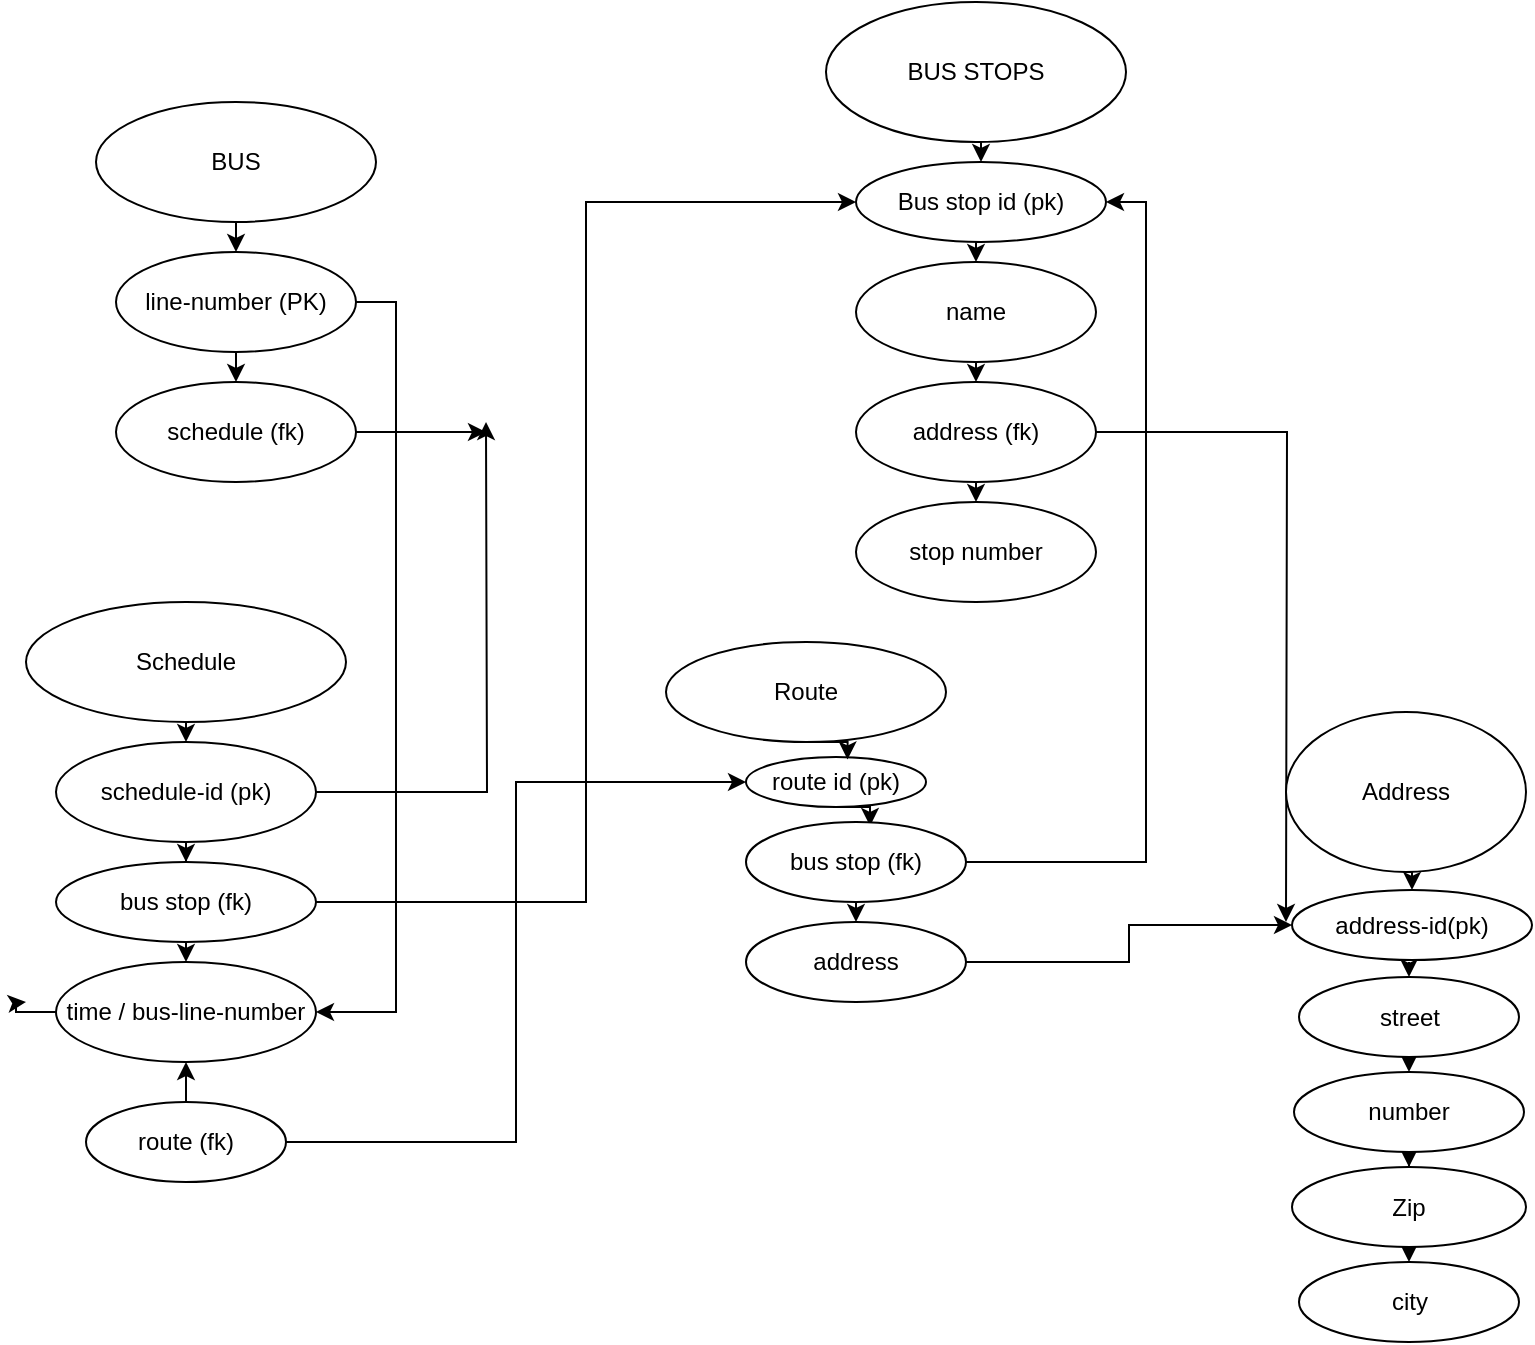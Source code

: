 <mxfile version="12.2.3" type="github" pages="1"><diagram id="4oBxgEv1Yzoye38rrfvR" name="Page-1"><mxGraphModel dx="1648" dy="727" grid="1" gridSize="10" guides="1" tooltips="1" connect="1" arrows="1" fold="1" page="1" pageScale="1" pageWidth="850" pageHeight="1100" math="0" shadow="0"><root><mxCell id="0"/><mxCell id="1" parent="0"/><mxCell id="WDQlLX3TylR9i9YnqKNe-39" style="edgeStyle=orthogonalEdgeStyle;rounded=0;orthogonalLoop=1;jettySize=auto;html=1;exitX=0.5;exitY=1;exitDx=0;exitDy=0;entryX=0.5;entryY=0;entryDx=0;entryDy=0;" parent="1" source="WDQlLX3TylR9i9YnqKNe-3" target="WDQlLX3TylR9i9YnqKNe-4" edge="1"><mxGeometry relative="1" as="geometry"/></mxCell><mxCell id="WDQlLX3TylR9i9YnqKNe-3" value="BUS" style="ellipse;whiteSpace=wrap;html=1;" parent="1" vertex="1"><mxGeometry x="85" y="50" width="140" height="60" as="geometry"/></mxCell><mxCell id="WDQlLX3TylR9i9YnqKNe-40" style="edgeStyle=orthogonalEdgeStyle;rounded=0;orthogonalLoop=1;jettySize=auto;html=1;exitX=0.5;exitY=1;exitDx=0;exitDy=0;entryX=0.5;entryY=0;entryDx=0;entryDy=0;" parent="1" source="WDQlLX3TylR9i9YnqKNe-4" target="WDQlLX3TylR9i9YnqKNe-5" edge="1"><mxGeometry relative="1" as="geometry"/></mxCell><mxCell id="WDQlLX3TylR9i9YnqKNe-45" style="edgeStyle=orthogonalEdgeStyle;rounded=0;orthogonalLoop=1;jettySize=auto;html=1;exitX=1;exitY=0.5;exitDx=0;exitDy=0;entryX=1;entryY=0.5;entryDx=0;entryDy=0;" parent="1" source="WDQlLX3TylR9i9YnqKNe-4" target="WDQlLX3TylR9i9YnqKNe-18" edge="1"><mxGeometry relative="1" as="geometry"/></mxCell><mxCell id="WDQlLX3TylR9i9YnqKNe-4" value="line-number (PK)" style="ellipse;whiteSpace=wrap;html=1;" parent="1" vertex="1"><mxGeometry x="95" y="125" width="120" height="50" as="geometry"/></mxCell><mxCell id="WDQlLX3TylR9i9YnqKNe-50" style="edgeStyle=orthogonalEdgeStyle;rounded=0;orthogonalLoop=1;jettySize=auto;html=1;exitX=1;exitY=0.5;exitDx=0;exitDy=0;" parent="1" source="WDQlLX3TylR9i9YnqKNe-5" edge="1"><mxGeometry relative="1" as="geometry"><mxPoint x="280" y="215" as="targetPoint"/></mxGeometry></mxCell><mxCell id="WDQlLX3TylR9i9YnqKNe-5" value="schedule (fk)" style="ellipse;whiteSpace=wrap;html=1;" parent="1" vertex="1"><mxGeometry x="95" y="190" width="120" height="50" as="geometry"/></mxCell><mxCell id="WDQlLX3TylR9i9YnqKNe-36" style="edgeStyle=orthogonalEdgeStyle;rounded=0;orthogonalLoop=1;jettySize=auto;html=1;exitX=0.5;exitY=1;exitDx=0;exitDy=0;entryX=0.5;entryY=0;entryDx=0;entryDy=0;" parent="1" source="WDQlLX3TylR9i9YnqKNe-46" target="WDQlLX3TylR9i9YnqKNe-7" edge="1"><mxGeometry relative="1" as="geometry"/></mxCell><mxCell id="WDQlLX3TylR9i9YnqKNe-6" value="BUS STOPS" style="ellipse;whiteSpace=wrap;html=1;" parent="1" vertex="1"><mxGeometry x="450" width="150" height="70" as="geometry"/></mxCell><mxCell id="WDQlLX3TylR9i9YnqKNe-37" style="edgeStyle=orthogonalEdgeStyle;rounded=0;orthogonalLoop=1;jettySize=auto;html=1;exitX=0.5;exitY=1;exitDx=0;exitDy=0;entryX=0.5;entryY=0;entryDx=0;entryDy=0;" parent="1" source="WDQlLX3TylR9i9YnqKNe-7" target="WDQlLX3TylR9i9YnqKNe-8" edge="1"><mxGeometry relative="1" as="geometry"/></mxCell><mxCell id="WDQlLX3TylR9i9YnqKNe-7" value="name" style="ellipse;whiteSpace=wrap;html=1;" parent="1" vertex="1"><mxGeometry x="465" y="130" width="120" height="50" as="geometry"/></mxCell><mxCell id="WDQlLX3TylR9i9YnqKNe-38" style="edgeStyle=orthogonalEdgeStyle;rounded=0;orthogonalLoop=1;jettySize=auto;html=1;exitX=0.5;exitY=1;exitDx=0;exitDy=0;entryX=0.5;entryY=0;entryDx=0;entryDy=0;" parent="1" source="WDQlLX3TylR9i9YnqKNe-8" target="WDQlLX3TylR9i9YnqKNe-9" edge="1"><mxGeometry relative="1" as="geometry"/></mxCell><mxCell id="WDQlLX3TylR9i9YnqKNe-55" style="edgeStyle=orthogonalEdgeStyle;rounded=0;orthogonalLoop=1;jettySize=auto;html=1;" parent="1" source="WDQlLX3TylR9i9YnqKNe-8" edge="1"><mxGeometry relative="1" as="geometry"><mxPoint x="680" y="460" as="targetPoint"/></mxGeometry></mxCell><mxCell id="WDQlLX3TylR9i9YnqKNe-8" value="address (fk)" style="ellipse;whiteSpace=wrap;html=1;" parent="1" vertex="1"><mxGeometry x="465" y="190" width="120" height="50" as="geometry"/></mxCell><mxCell id="WDQlLX3TylR9i9YnqKNe-9" value="stop number" style="ellipse;whiteSpace=wrap;html=1;" parent="1" vertex="1"><mxGeometry x="465" y="250" width="120" height="50" as="geometry"/></mxCell><mxCell id="WDQlLX3TylR9i9YnqKNe-31" style="edgeStyle=orthogonalEdgeStyle;rounded=0;orthogonalLoop=1;jettySize=auto;html=1;exitX=0.5;exitY=1;exitDx=0;exitDy=0;entryX=0.5;entryY=0;entryDx=0;entryDy=0;" parent="1" source="WDQlLX3TylR9i9YnqKNe-10" target="WDQlLX3TylR9i9YnqKNe-15" edge="1"><mxGeometry relative="1" as="geometry"/></mxCell><mxCell id="WDQlLX3TylR9i9YnqKNe-10" value="Schedule" style="ellipse;whiteSpace=wrap;html=1;" parent="1" vertex="1"><mxGeometry x="50" y="300" width="160" height="60" as="geometry"/></mxCell><mxCell id="WDQlLX3TylR9i9YnqKNe-32" style="edgeStyle=orthogonalEdgeStyle;rounded=0;orthogonalLoop=1;jettySize=auto;html=1;exitX=0.5;exitY=1;exitDx=0;exitDy=0;" parent="1" source="WDQlLX3TylR9i9YnqKNe-15" target="WDQlLX3TylR9i9YnqKNe-17" edge="1"><mxGeometry relative="1" as="geometry"/></mxCell><mxCell id="WDQlLX3TylR9i9YnqKNe-49" style="edgeStyle=orthogonalEdgeStyle;rounded=0;orthogonalLoop=1;jettySize=auto;html=1;exitX=1;exitY=0.5;exitDx=0;exitDy=0;" parent="1" source="WDQlLX3TylR9i9YnqKNe-15" edge="1"><mxGeometry relative="1" as="geometry"><mxPoint x="280" y="210" as="targetPoint"/></mxGeometry></mxCell><mxCell id="WDQlLX3TylR9i9YnqKNe-15" value="schedule-id (pk)" style="ellipse;whiteSpace=wrap;html=1;" parent="1" vertex="1"><mxGeometry x="65" y="370" width="130" height="50" as="geometry"/></mxCell><mxCell id="WDQlLX3TylR9i9YnqKNe-33" style="edgeStyle=orthogonalEdgeStyle;rounded=0;orthogonalLoop=1;jettySize=auto;html=1;exitX=0.5;exitY=1;exitDx=0;exitDy=0;entryX=0.5;entryY=0;entryDx=0;entryDy=0;" parent="1" source="WDQlLX3TylR9i9YnqKNe-17" target="WDQlLX3TylR9i9YnqKNe-18" edge="1"><mxGeometry relative="1" as="geometry"/></mxCell><mxCell id="WDQlLX3TylR9i9YnqKNe-48" style="edgeStyle=orthogonalEdgeStyle;rounded=0;orthogonalLoop=1;jettySize=auto;html=1;exitX=1;exitY=0.5;exitDx=0;exitDy=0;entryX=0;entryY=0.5;entryDx=0;entryDy=0;" parent="1" source="WDQlLX3TylR9i9YnqKNe-17" target="WDQlLX3TylR9i9YnqKNe-46" edge="1"><mxGeometry relative="1" as="geometry"/></mxCell><mxCell id="WDQlLX3TylR9i9YnqKNe-17" value="bus stop (fk)" style="ellipse;whiteSpace=wrap;html=1;" parent="1" vertex="1"><mxGeometry x="65" y="430" width="130" height="40" as="geometry"/></mxCell><mxCell id="WDQlLX3TylR9i9YnqKNe-29" style="edgeStyle=orthogonalEdgeStyle;rounded=0;orthogonalLoop=1;jettySize=auto;html=1;" parent="1" source="WDQlLX3TylR9i9YnqKNe-18" edge="1"><mxGeometry relative="1" as="geometry"><mxPoint x="50" y="500" as="targetPoint"/></mxGeometry></mxCell><mxCell id="WDQlLX3TylR9i9YnqKNe-18" value="time / bus-line-number" style="ellipse;whiteSpace=wrap;html=1;" parent="1" vertex="1"><mxGeometry x="65" y="480" width="130" height="50" as="geometry"/></mxCell><mxCell id="WDQlLX3TylR9i9YnqKNe-34" style="edgeStyle=orthogonalEdgeStyle;rounded=0;orthogonalLoop=1;jettySize=auto;html=1;exitX=0.5;exitY=1;exitDx=0;exitDy=0;entryX=0.564;entryY=0.05;entryDx=0;entryDy=0;entryPerimeter=0;" parent="1" source="WDQlLX3TylR9i9YnqKNe-56" target="WDQlLX3TylR9i9YnqKNe-21" edge="1"><mxGeometry relative="1" as="geometry"/></mxCell><mxCell id="WDQlLX3TylR9i9YnqKNe-20" value="Route" style="ellipse;whiteSpace=wrap;html=1;" parent="1" vertex="1"><mxGeometry x="370" y="320" width="140" height="50" as="geometry"/></mxCell><mxCell id="WDQlLX3TylR9i9YnqKNe-35" style="edgeStyle=orthogonalEdgeStyle;rounded=0;orthogonalLoop=1;jettySize=auto;html=1;exitX=0.5;exitY=1;exitDx=0;exitDy=0;entryX=0.5;entryY=0;entryDx=0;entryDy=0;" parent="1" source="WDQlLX3TylR9i9YnqKNe-21" target="WDQlLX3TylR9i9YnqKNe-22" edge="1"><mxGeometry relative="1" as="geometry"/></mxCell><mxCell id="WDQlLX3TylR9i9YnqKNe-51" style="edgeStyle=orthogonalEdgeStyle;rounded=0;orthogonalLoop=1;jettySize=auto;html=1;exitX=1;exitY=0.5;exitDx=0;exitDy=0;entryX=1;entryY=0.5;entryDx=0;entryDy=0;" parent="1" source="WDQlLX3TylR9i9YnqKNe-21" target="WDQlLX3TylR9i9YnqKNe-46" edge="1"><mxGeometry relative="1" as="geometry"/></mxCell><mxCell id="WDQlLX3TylR9i9YnqKNe-21" value="bus stop (fk)" style="ellipse;whiteSpace=wrap;html=1;" parent="1" vertex="1"><mxGeometry x="410" y="410" width="110" height="40" as="geometry"/></mxCell><mxCell id="WDQlLX3TylR9i9YnqKNe-54" style="edgeStyle=orthogonalEdgeStyle;rounded=0;orthogonalLoop=1;jettySize=auto;html=1;exitX=1;exitY=0.5;exitDx=0;exitDy=0;" parent="1" source="WDQlLX3TylR9i9YnqKNe-22" target="WDQlLX3TylR9i9YnqKNe-52" edge="1"><mxGeometry relative="1" as="geometry"/></mxCell><mxCell id="WDQlLX3TylR9i9YnqKNe-22" value="address" style="ellipse;whiteSpace=wrap;html=1;" parent="1" vertex="1"><mxGeometry x="410" y="460" width="110" height="40" as="geometry"/></mxCell><mxCell id="WDQlLX3TylR9i9YnqKNe-41" style="edgeStyle=orthogonalEdgeStyle;rounded=0;orthogonalLoop=1;jettySize=auto;html=1;exitX=0.5;exitY=1;exitDx=0;exitDy=0;entryX=0.5;entryY=0;entryDx=0;entryDy=0;" parent="1" target="WDQlLX3TylR9i9YnqKNe-25" edge="1"><mxGeometry relative="1" as="geometry"><mxPoint x="741.5" y="480" as="sourcePoint"/></mxGeometry></mxCell><mxCell id="WDQlLX3TylR9i9YnqKNe-53" style="edgeStyle=orthogonalEdgeStyle;rounded=0;orthogonalLoop=1;jettySize=auto;html=1;exitX=0.5;exitY=1;exitDx=0;exitDy=0;entryX=0.5;entryY=0;entryDx=0;entryDy=0;" parent="1" source="WDQlLX3TylR9i9YnqKNe-24" target="WDQlLX3TylR9i9YnqKNe-52" edge="1"><mxGeometry relative="1" as="geometry"/></mxCell><mxCell id="WDQlLX3TylR9i9YnqKNe-24" value="Address" style="ellipse;whiteSpace=wrap;html=1;" parent="1" vertex="1"><mxGeometry x="680" y="355" width="120" height="80" as="geometry"/></mxCell><mxCell id="WDQlLX3TylR9i9YnqKNe-42" style="edgeStyle=orthogonalEdgeStyle;rounded=0;orthogonalLoop=1;jettySize=auto;html=1;exitX=0.5;exitY=1;exitDx=0;exitDy=0;entryX=0.5;entryY=0;entryDx=0;entryDy=0;" parent="1" source="WDQlLX3TylR9i9YnqKNe-25" target="WDQlLX3TylR9i9YnqKNe-26" edge="1"><mxGeometry relative="1" as="geometry"/></mxCell><mxCell id="WDQlLX3TylR9i9YnqKNe-25" value="street" style="ellipse;whiteSpace=wrap;html=1;" parent="1" vertex="1"><mxGeometry x="686.5" y="487.5" width="110" height="40" as="geometry"/></mxCell><mxCell id="WDQlLX3TylR9i9YnqKNe-43" style="edgeStyle=orthogonalEdgeStyle;rounded=0;orthogonalLoop=1;jettySize=auto;html=1;exitX=0.5;exitY=1;exitDx=0;exitDy=0;" parent="1" source="WDQlLX3TylR9i9YnqKNe-26" target="WDQlLX3TylR9i9YnqKNe-27" edge="1"><mxGeometry relative="1" as="geometry"/></mxCell><mxCell id="WDQlLX3TylR9i9YnqKNe-26" value="number" style="ellipse;whiteSpace=wrap;html=1;" parent="1" vertex="1"><mxGeometry x="684" y="535" width="115" height="40" as="geometry"/></mxCell><mxCell id="WDQlLX3TylR9i9YnqKNe-44" style="edgeStyle=orthogonalEdgeStyle;rounded=0;orthogonalLoop=1;jettySize=auto;html=1;exitX=0.5;exitY=1;exitDx=0;exitDy=0;entryX=0.5;entryY=0;entryDx=0;entryDy=0;" parent="1" source="WDQlLX3TylR9i9YnqKNe-27" target="WDQlLX3TylR9i9YnqKNe-28" edge="1"><mxGeometry relative="1" as="geometry"/></mxCell><mxCell id="WDQlLX3TylR9i9YnqKNe-27" value="Zip" style="ellipse;whiteSpace=wrap;html=1;" parent="1" vertex="1"><mxGeometry x="683" y="582.5" width="117" height="40" as="geometry"/></mxCell><mxCell id="WDQlLX3TylR9i9YnqKNe-28" value="city" style="ellipse;whiteSpace=wrap;html=1;" parent="1" vertex="1"><mxGeometry x="686.5" y="630" width="110" height="40" as="geometry"/></mxCell><mxCell id="WDQlLX3TylR9i9YnqKNe-46" value="Bus stop id (pk)" style="ellipse;whiteSpace=wrap;html=1;" parent="1" vertex="1"><mxGeometry x="465" y="80" width="125" height="40" as="geometry"/></mxCell><mxCell id="WDQlLX3TylR9i9YnqKNe-47" style="edgeStyle=orthogonalEdgeStyle;rounded=0;orthogonalLoop=1;jettySize=auto;html=1;exitX=0.5;exitY=1;exitDx=0;exitDy=0;entryX=0.5;entryY=0;entryDx=0;entryDy=0;" parent="1" source="WDQlLX3TylR9i9YnqKNe-6" target="WDQlLX3TylR9i9YnqKNe-46" edge="1"><mxGeometry relative="1" as="geometry"><mxPoint x="525" y="70" as="sourcePoint"/><mxPoint x="525" y="130" as="targetPoint"/></mxGeometry></mxCell><mxCell id="WDQlLX3TylR9i9YnqKNe-52" value="address-id(pk)" style="ellipse;whiteSpace=wrap;html=1;" parent="1" vertex="1"><mxGeometry x="683" y="444" width="120" height="35" as="geometry"/></mxCell><mxCell id="WDQlLX3TylR9i9YnqKNe-56" value="route id (pk)" style="ellipse;whiteSpace=wrap;html=1;" parent="1" vertex="1"><mxGeometry x="410" y="377.5" width="90" height="25" as="geometry"/></mxCell><mxCell id="WDQlLX3TylR9i9YnqKNe-57" style="edgeStyle=orthogonalEdgeStyle;rounded=0;orthogonalLoop=1;jettySize=auto;html=1;exitX=0.5;exitY=1;exitDx=0;exitDy=0;entryX=0.564;entryY=0.05;entryDx=0;entryDy=0;entryPerimeter=0;" parent="1" source="WDQlLX3TylR9i9YnqKNe-20" target="WDQlLX3TylR9i9YnqKNe-56" edge="1"><mxGeometry relative="1" as="geometry"><mxPoint x="440" y="370" as="sourcePoint"/><mxPoint x="472" y="412" as="targetPoint"/></mxGeometry></mxCell><mxCell id="WDQlLX3TylR9i9YnqKNe-59" style="edgeStyle=orthogonalEdgeStyle;rounded=0;orthogonalLoop=1;jettySize=auto;html=1;exitX=0.5;exitY=0;exitDx=0;exitDy=0;entryX=0.5;entryY=1;entryDx=0;entryDy=0;" parent="1" source="WDQlLX3TylR9i9YnqKNe-58" target="WDQlLX3TylR9i9YnqKNe-18" edge="1"><mxGeometry relative="1" as="geometry"/></mxCell><mxCell id="WDQlLX3TylR9i9YnqKNe-60" style="edgeStyle=orthogonalEdgeStyle;rounded=0;orthogonalLoop=1;jettySize=auto;html=1;exitX=1;exitY=0.5;exitDx=0;exitDy=0;entryX=0;entryY=0.5;entryDx=0;entryDy=0;" parent="1" source="WDQlLX3TylR9i9YnqKNe-58" target="WDQlLX3TylR9i9YnqKNe-56" edge="1"><mxGeometry relative="1" as="geometry"/></mxCell><mxCell id="WDQlLX3TylR9i9YnqKNe-58" value="route (fk)" style="ellipse;whiteSpace=wrap;html=1;" parent="1" vertex="1"><mxGeometry x="80" y="550" width="100" height="40" as="geometry"/></mxCell></root></mxGraphModel></diagram></mxfile>